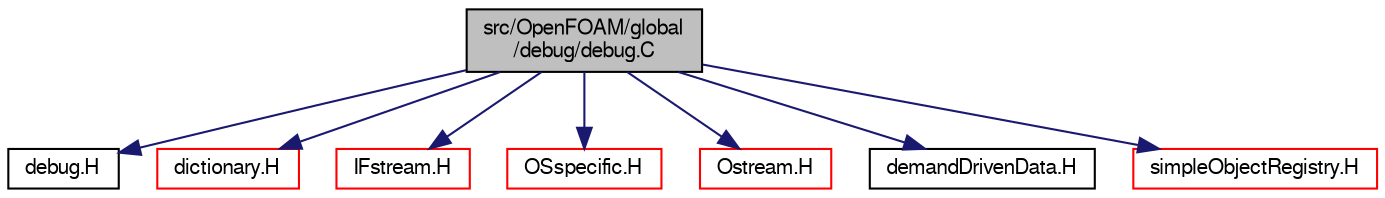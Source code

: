 digraph "src/OpenFOAM/global/debug/debug.C"
{
  bgcolor="transparent";
  edge [fontname="FreeSans",fontsize="10",labelfontname="FreeSans",labelfontsize="10"];
  node [fontname="FreeSans",fontsize="10",shape=record];
  Node0 [label="src/OpenFOAM/global\l/debug/debug.C",height=0.2,width=0.4,color="black", fillcolor="grey75", style="filled", fontcolor="black"];
  Node0 -> Node1 [color="midnightblue",fontsize="10",style="solid",fontname="FreeSans"];
  Node1 [label="debug.H",height=0.2,width=0.4,color="black",URL="$a10256.html"];
  Node0 -> Node2 [color="midnightblue",fontsize="10",style="solid",fontname="FreeSans"];
  Node2 [label="dictionary.H",height=0.2,width=0.4,color="red",URL="$a08804.html"];
  Node0 -> Node72 [color="midnightblue",fontsize="10",style="solid",fontname="FreeSans"];
  Node72 [label="IFstream.H",height=0.2,width=0.4,color="red",URL="$a09059.html"];
  Node0 -> Node76 [color="midnightblue",fontsize="10",style="solid",fontname="FreeSans"];
  Node76 [label="OSspecific.H",height=0.2,width=0.4,color="red",URL="$a10370.html",tooltip="Functions used by OpenFOAM that are specific to POSIX compliant operating systems and need to be repl..."];
  Node0 -> Node32 [color="midnightblue",fontsize="10",style="solid",fontname="FreeSans"];
  Node32 [label="Ostream.H",height=0.2,width=0.4,color="red",URL="$a09098.html"];
  Node0 -> Node80 [color="midnightblue",fontsize="10",style="solid",fontname="FreeSans"];
  Node80 [label="demandDrivenData.H",height=0.2,width=0.4,color="black",URL="$a10367.html",tooltip="Template functions to aid in the implementation of demand driven data. "];
  Node0 -> Node81 [color="midnightblue",fontsize="10",style="solid",fontname="FreeSans"];
  Node81 [label="simpleObjectRegistry.H",height=0.2,width=0.4,color="red",URL="$a10259.html"];
}

